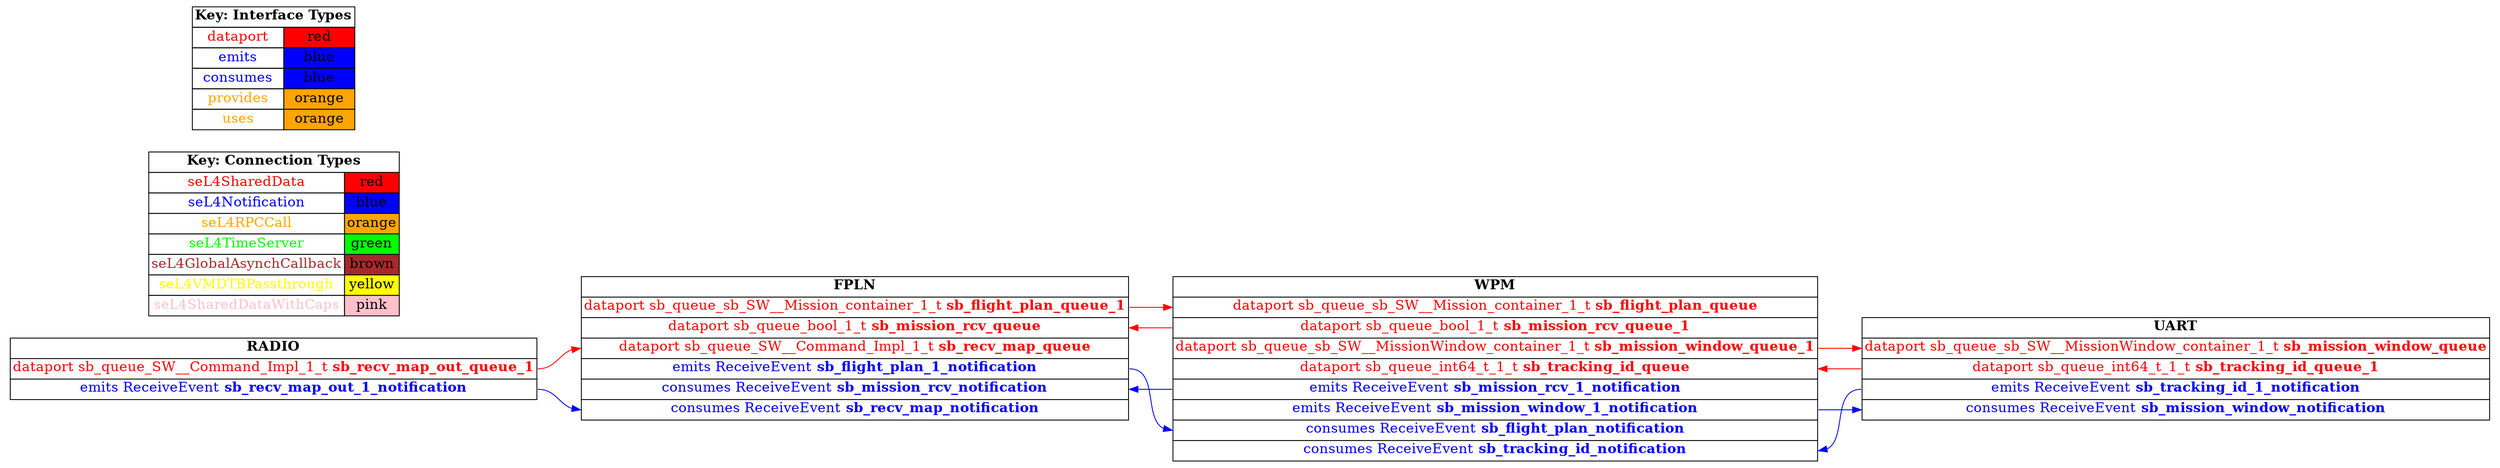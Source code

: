 digraph g {
graph [
  overlap = false,
  rankdir = "LR"
];
node [
  fontsize = "16",
  shape = "ellipse"
];
edge [
];

RADIO [
  label=<
    <TABLE BORDER="0" CELLBORDER="1" CELLSPACING="0">
      <TR><TD><B>RADIO</B></TD></TR>
      <TR><TD PORT="sb_recv_map_out_queue_1"><FONT COLOR="red">dataport sb_queue_SW__Command_Impl_1_t <B>sb_recv_map_out_queue_1</B></FONT></TD></TR>
      <TR><TD PORT="sb_recv_map_out_1_notification"><FONT COLOR="blue">emits ReceiveEvent <B>sb_recv_map_out_1_notification</B></FONT></TD></TR>"
    </TABLE>
  >
  shape=plaintext
];

FPLN [
  label=<
    <TABLE BORDER="0" CELLBORDER="1" CELLSPACING="0">
      <TR><TD><B>FPLN</B></TD></TR>
      <TR><TD PORT="sb_flight_plan_queue_1"><FONT COLOR="red">dataport sb_queue_sb_SW__Mission_container_1_t <B>sb_flight_plan_queue_1</B></FONT></TD></TR>
      <TR><TD PORT="sb_mission_rcv_queue"><FONT COLOR="red">dataport sb_queue_bool_1_t <B>sb_mission_rcv_queue</B></FONT></TD></TR>
      <TR><TD PORT="sb_recv_map_queue"><FONT COLOR="red">dataport sb_queue_SW__Command_Impl_1_t <B>sb_recv_map_queue</B></FONT></TD></TR>
      <TR><TD PORT="sb_flight_plan_1_notification"><FONT COLOR="blue">emits ReceiveEvent <B>sb_flight_plan_1_notification</B></FONT></TD></TR>
      <TR><TD PORT="sb_mission_rcv_notification"><FONT COLOR="blue">consumes ReceiveEvent <B>sb_mission_rcv_notification</B></FONT></TD></TR>
      <TR><TD PORT="sb_recv_map_notification"><FONT COLOR="blue">consumes ReceiveEvent <B>sb_recv_map_notification</B></FONT></TD></TR>"
    </TABLE>
  >
  shape=plaintext
];

WPM [
  label=<
    <TABLE BORDER="0" CELLBORDER="1" CELLSPACING="0">
      <TR><TD><B>WPM</B></TD></TR>
      <TR><TD PORT="sb_flight_plan_queue"><FONT COLOR="red">dataport sb_queue_sb_SW__Mission_container_1_t <B>sb_flight_plan_queue</B></FONT></TD></TR>
      <TR><TD PORT="sb_mission_rcv_queue_1"><FONT COLOR="red">dataport sb_queue_bool_1_t <B>sb_mission_rcv_queue_1</B></FONT></TD></TR>
      <TR><TD PORT="sb_mission_window_queue_1"><FONT COLOR="red">dataport sb_queue_sb_SW__MissionWindow_container_1_t <B>sb_mission_window_queue_1</B></FONT></TD></TR>
      <TR><TD PORT="sb_tracking_id_queue"><FONT COLOR="red">dataport sb_queue_int64_t_1_t <B>sb_tracking_id_queue</B></FONT></TD></TR>
      <TR><TD PORT="sb_mission_rcv_1_notification"><FONT COLOR="blue">emits ReceiveEvent <B>sb_mission_rcv_1_notification</B></FONT></TD></TR>
      <TR><TD PORT="sb_mission_window_1_notification"><FONT COLOR="blue">emits ReceiveEvent <B>sb_mission_window_1_notification</B></FONT></TD></TR>
      <TR><TD PORT="sb_flight_plan_notification"><FONT COLOR="blue">consumes ReceiveEvent <B>sb_flight_plan_notification</B></FONT></TD></TR>
      <TR><TD PORT="sb_tracking_id_notification"><FONT COLOR="blue">consumes ReceiveEvent <B>sb_tracking_id_notification</B></FONT></TD></TR>"
    </TABLE>
  >
  shape=plaintext
];

UART [
  label=<
    <TABLE BORDER="0" CELLBORDER="1" CELLSPACING="0">
      <TR><TD><B>UART</B></TD></TR>
      <TR><TD PORT="sb_mission_window_queue"><FONT COLOR="red">dataport sb_queue_sb_SW__MissionWindow_container_1_t <B>sb_mission_window_queue</B></FONT></TD></TR>
      <TR><TD PORT="sb_tracking_id_queue_1"><FONT COLOR="red">dataport sb_queue_int64_t_1_t <B>sb_tracking_id_queue_1</B></FONT></TD></TR>
      <TR><TD PORT="sb_tracking_id_1_notification"><FONT COLOR="blue">emits ReceiveEvent <B>sb_tracking_id_1_notification</B></FONT></TD></TR>
      <TR><TD PORT="sb_mission_window_notification"><FONT COLOR="blue">consumes ReceiveEvent <B>sb_mission_window_notification</B></FONT></TD></TR>"
    </TABLE>
  >
  shape=plaintext
];

connectiontypekey [
  label=<
   <TABLE BORDER="0" CELLBORDER="1" CELLSPACING="0">
     <TR><TD COLSPAN="2"><B>Key: Connection Types</B></TD></TR>
     <TR><TD><FONT COLOR="red">seL4SharedData</FONT></TD><TD BGCOLOR="red">red</TD></TR>
     <TR><TD><FONT COLOR="blue">seL4Notification</FONT></TD><TD BGCOLOR="blue">blue</TD></TR>
     <TR><TD><FONT COLOR="orange">seL4RPCCall</FONT></TD><TD BGCOLOR="orange">orange</TD></TR>
     <TR><TD><FONT COLOR="green">seL4TimeServer</FONT></TD><TD BGCOLOR="green">green</TD></TR>
     <TR><TD><FONT COLOR="brown">seL4GlobalAsynchCallback</FONT></TD><TD BGCOLOR="brown">brown</TD></TR>
     <TR><TD><FONT COLOR="yellow">seL4VMDTBPassthrough</FONT></TD><TD BGCOLOR="yellow">yellow</TD></TR>
     <TR><TD><FONT COLOR="pink">seL4SharedDataWithCaps</FONT></TD><TD BGCOLOR="pink">pink</TD></TR>
   </TABLE>
  >
  shape=plaintext
];

interfacetypekey [
  label=<
   <TABLE BORDER="0" CELLBORDER="1" CELLSPACING="0">
     <TR><TD COLSPAN="2"><B>Key: Interface Types</B></TD></TR>
     <TR><TD><FONT COLOR="red">dataport</FONT></TD><TD BGCOLOR="red">red</TD></TR>
     <TR><TD><FONT COLOR="blue">emits</FONT></TD><TD BGCOLOR="blue">blue</TD></TR>
     <TR><TD><FONT COLOR="blue">consumes</FONT></TD><TD BGCOLOR="blue">blue</TD></TR>
     <TR><TD><FONT COLOR="orange">provides</FONT></TD><TD BGCOLOR="orange">orange</TD></TR>
     <TR><TD><FONT COLOR="orange">uses</FONT></TD><TD BGCOLOR="orange">orange</TD></TR>
   </TABLE>
  >
  shape=plaintext
];

"RADIO":sb_recv_map_out_1_notification -> "FPLN":sb_recv_map_notification [
  color="blue"
  //label = "seL4Notification"
  id = conn1

];

"RADIO":sb_recv_map_out_queue_1 -> "FPLN":sb_recv_map_queue [
  color="red"
  //label = "seL4SharedData"
  id = conn2

];

"FPLN":sb_flight_plan_1_notification -> "WPM":sb_flight_plan_notification [
  color="blue"
  //label = "seL4Notification"
  id = conn3

];

"FPLN":sb_flight_plan_queue_1 -> "WPM":sb_flight_plan_queue [
  color="red"
  //label = "seL4SharedData"
  id = conn4

];

"WPM":sb_mission_rcv_1_notification -> "FPLN":sb_mission_rcv_notification [
  color="blue"
  //label = "seL4Notification"
  id = conn5

];

"WPM":sb_mission_rcv_queue_1 -> "FPLN":sb_mission_rcv_queue [
  color="red"
  //label = "seL4SharedData"
  id = conn6

];

"WPM":sb_mission_window_1_notification -> "UART":sb_mission_window_notification [
  color="blue"
  //label = "seL4Notification"
  id = conn7

];

"WPM":sb_mission_window_queue_1 -> "UART":sb_mission_window_queue [
  color="red"
  //label = "seL4SharedData"
  id = conn8

];

"UART":sb_tracking_id_1_notification -> "WPM":sb_tracking_id_notification [
  color="blue"
  //label = "seL4Notification"
  id = conn9

];

"UART":sb_tracking_id_queue_1 -> "WPM":sb_tracking_id_queue [
  color="red"
  //label = "seL4SharedData"
  id = conn10

];

}